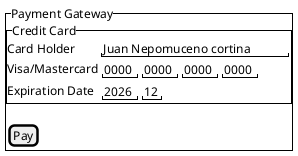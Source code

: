 @startsalt
{^"Payment Gateway"
  {^Credit Card
    Card Holder | "Juan Nepomuceno cortina"
    Visa/Mastercard | {"0000" | "0000" | "0000" |  "0000" }
    Expiration Date | {"2026" | "12" }
  }
  {[Pay]}
}
@endsalt
